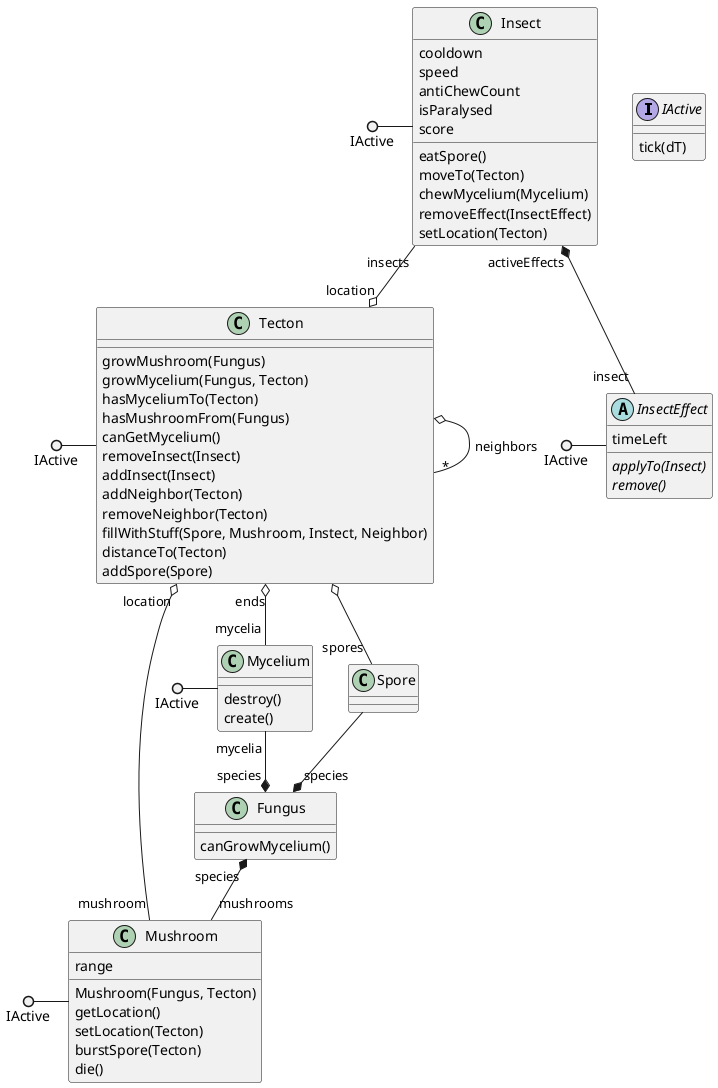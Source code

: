 @startuml classes
interface IActive {
    tick(dT)
}
'Addneighbor, remove, fill belement többet hogy jelölünk
'NEM E KELL TÍPUS'
class Tecton {
    growMushroom(Fungus)
    growMycelium(Fungus, Tecton)
    hasMyceliumTo(Tecton)
    hasMushroomFrom(Fungus)
    canGetMycelium()
    removeInsect(Insect)
    addInsect(Insect)
    addNeighbor(Tecton)
    removeNeighbor(Tecton)
    fillWithStuff(Spore, Mushroom, Instect, Neighbor)
    distanceTo(Tecton)
    addSpore(Spore)
}
class Fungus {
    canGrowMycelium()
}
class Mycelium {
    destroy()
    create()
}
class Mushroom {
    range
    Mushroom(Fungus, Tecton)
    getLocation()
    setLocation(Tecton)
    burstSpore(Tecton)
    die()
}
class Spore

'Panni: ide nem írom ki a getter-settereket, elegek szntem az attribútumok
' +ha van removeEffect() akkor applyEffect() nincs? vagy azt a setIsParalysed() és a hasonlóak helyettesítik?
' +azt viszont nem tudom h az asszociációk setterei (pl setLocation) kellenek-e
' +az antiChewCount az hogyhogy counter és nem boolean?
class Insect {
    cooldown
    speed
    antiChewCount
    isParalysed
    score
    eatSpore()
    moveTo(Tecton)
    chewMycelium(Mycelium)
    removeEffect(InsectEffect)
    setLocation(Tecton)
}
abstract InsectEffect {
    timeLeft
    {abstract} applyTo(Insect)
    {abstract} remove()
}

IActive ()- Tecton
IActive ()- Mushroom
IActive ()- Mycelium
IActive ()- Insect
IActive ()- InsectEffect

Tecton o-- "*" Tecton : neighbors
Tecton "ends" o-- "mycelia" Mycelium
Tecton o-- "spores" Spore
Tecton "location" o-- "mushroom" Mushroom

Mycelium "mycelia" --* "species" Fungus

Insect "activeEffects" *-- "insect" InsectEffect
Insect "insects" --o "location" Tecton

Fungus "species" *-- "mushrooms" Mushroom

Spore --* "species" Fungus

@enduml